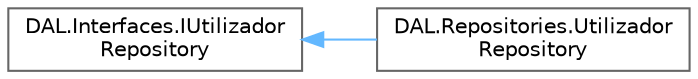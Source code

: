 digraph "Graphical Class Hierarchy"
{
 // LATEX_PDF_SIZE
  bgcolor="transparent";
  edge [fontname=Helvetica,fontsize=10,labelfontname=Helvetica,labelfontsize=10];
  node [fontname=Helvetica,fontsize=10,shape=box,height=0.2,width=0.4];
  rankdir="LR";
  Node0 [id="Node000000",label="DAL.Interfaces.IUtilizador\lRepository",height=0.2,width=0.4,color="grey40", fillcolor="white", style="filled",URL="$interface_d_a_l_1_1_interfaces_1_1_i_utilizador_repository.html",tooltip=" "];
  Node0 -> Node1 [id="edge6_Node000000_Node000001",dir="back",color="steelblue1",style="solid",tooltip=" "];
  Node1 [id="Node000001",label="DAL.Repositories.Utilizador\lRepository",height=0.2,width=0.4,color="grey40", fillcolor="white", style="filled",URL="$class_d_a_l_1_1_repositories_1_1_utilizador_repository.html",tooltip=" "];
}
